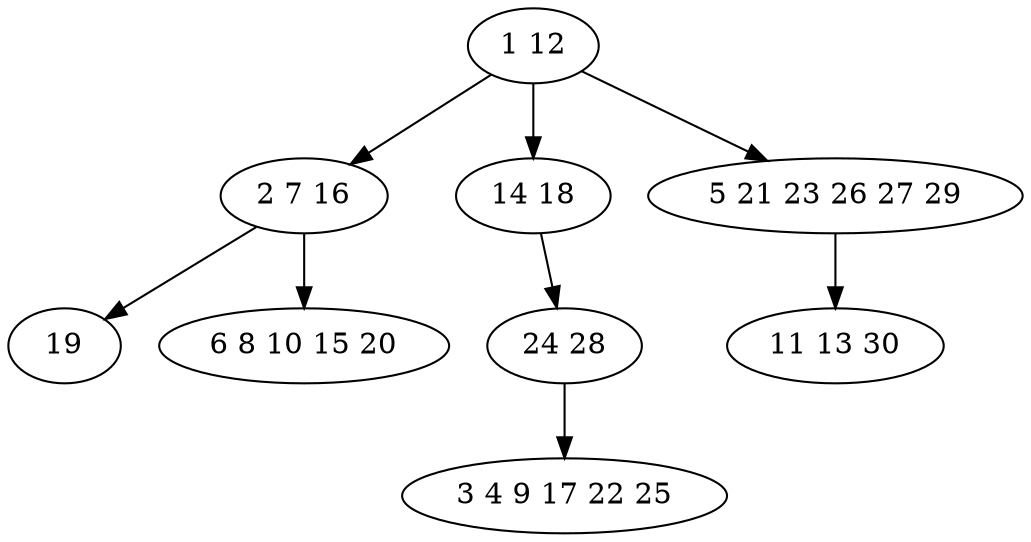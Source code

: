 digraph true_tree {
	"0" -> "1"
	"0" -> "2"
	"0" -> "3"
	"3" -> "4"
	"1" -> "5"
	"1" -> "6"
	"2" -> "7"
	"7" -> "8"
	"0" [label="1 12"];
	"1" [label="2 7 16"];
	"2" [label="14 18"];
	"3" [label="5 21 23 26 27 29"];
	"4" [label="11 13 30"];
	"5" [label="19"];
	"6" [label="6 8 10 15 20"];
	"7" [label="24 28"];
	"8" [label="3 4 9 17 22 25"];
}
